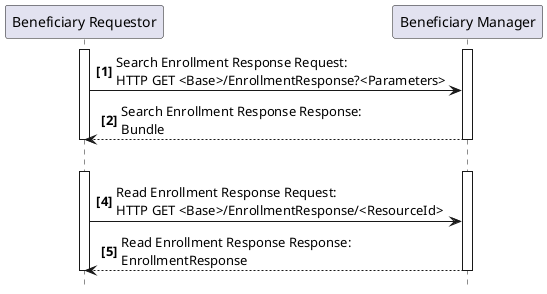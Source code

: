 @startuml
skinparam svgDimensionStyle false
hide footbox
autonumber "<b>[0]"
participant "Beneficiary Requestor" as Req
participant "Beneficiary Manager" as Man
activate Req
activate Man
Req -> Man : Search Enrollment Response Request:\nHTTP GET <Base>/EnrollmentResponse?<Parameters>
Man --> Req : Search Enrollment Response Response:\nBundle
deactivate Man
deactivate Req

Req -[hidden]> Man
activate Req
activate Man 
Req -> Man : Read Enrollment Response Request:\nHTTP GET <Base>/EnrollmentResponse/<ResourceId>
Man --> Req : Read Enrollment Response Response:\nEnrollmentResponse
deactivate Man
deactivate Req

@enduml
